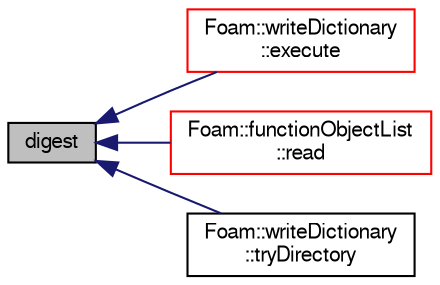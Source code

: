 digraph "digest"
{
  bgcolor="transparent";
  edge [fontname="FreeSans",fontsize="10",labelfontname="FreeSans",labelfontsize="10"];
  node [fontname="FreeSans",fontsize="10",shape=record];
  rankdir="LR";
  Node4912 [label="digest",height=0.2,width=0.4,color="black", fillcolor="grey75", style="filled", fontcolor="black"];
  Node4912 -> Node4913 [dir="back",color="midnightblue",fontsize="10",style="solid",fontname="FreeSans"];
  Node4913 [label="Foam::writeDictionary\l::execute",height=0.2,width=0.4,color="red",URL="$a28854.html#a61af3e60b94ae3e748f6fbac1e794af7",tooltip="Execute, currently does nothing. "];
  Node4912 -> Node4915 [dir="back",color="midnightblue",fontsize="10",style="solid",fontname="FreeSans"];
  Node4915 [label="Foam::functionObjectList\l::read",height=0.2,width=0.4,color="red",URL="$a26126.html#af816873151ddb0126e98bb2f914d8ed5",tooltip="Read and set the function objects if their data have changed. "];
  Node4912 -> Node6934 [dir="back",color="midnightblue",fontsize="10",style="solid",fontname="FreeSans"];
  Node6934 [label="Foam::writeDictionary\l::tryDirectory",height=0.2,width=0.4,color="black",URL="$a28854.html#a113e00641d54672c81a440cfcb170ce2",tooltip="Helper function to write the dictionary if found at location. "];
}
